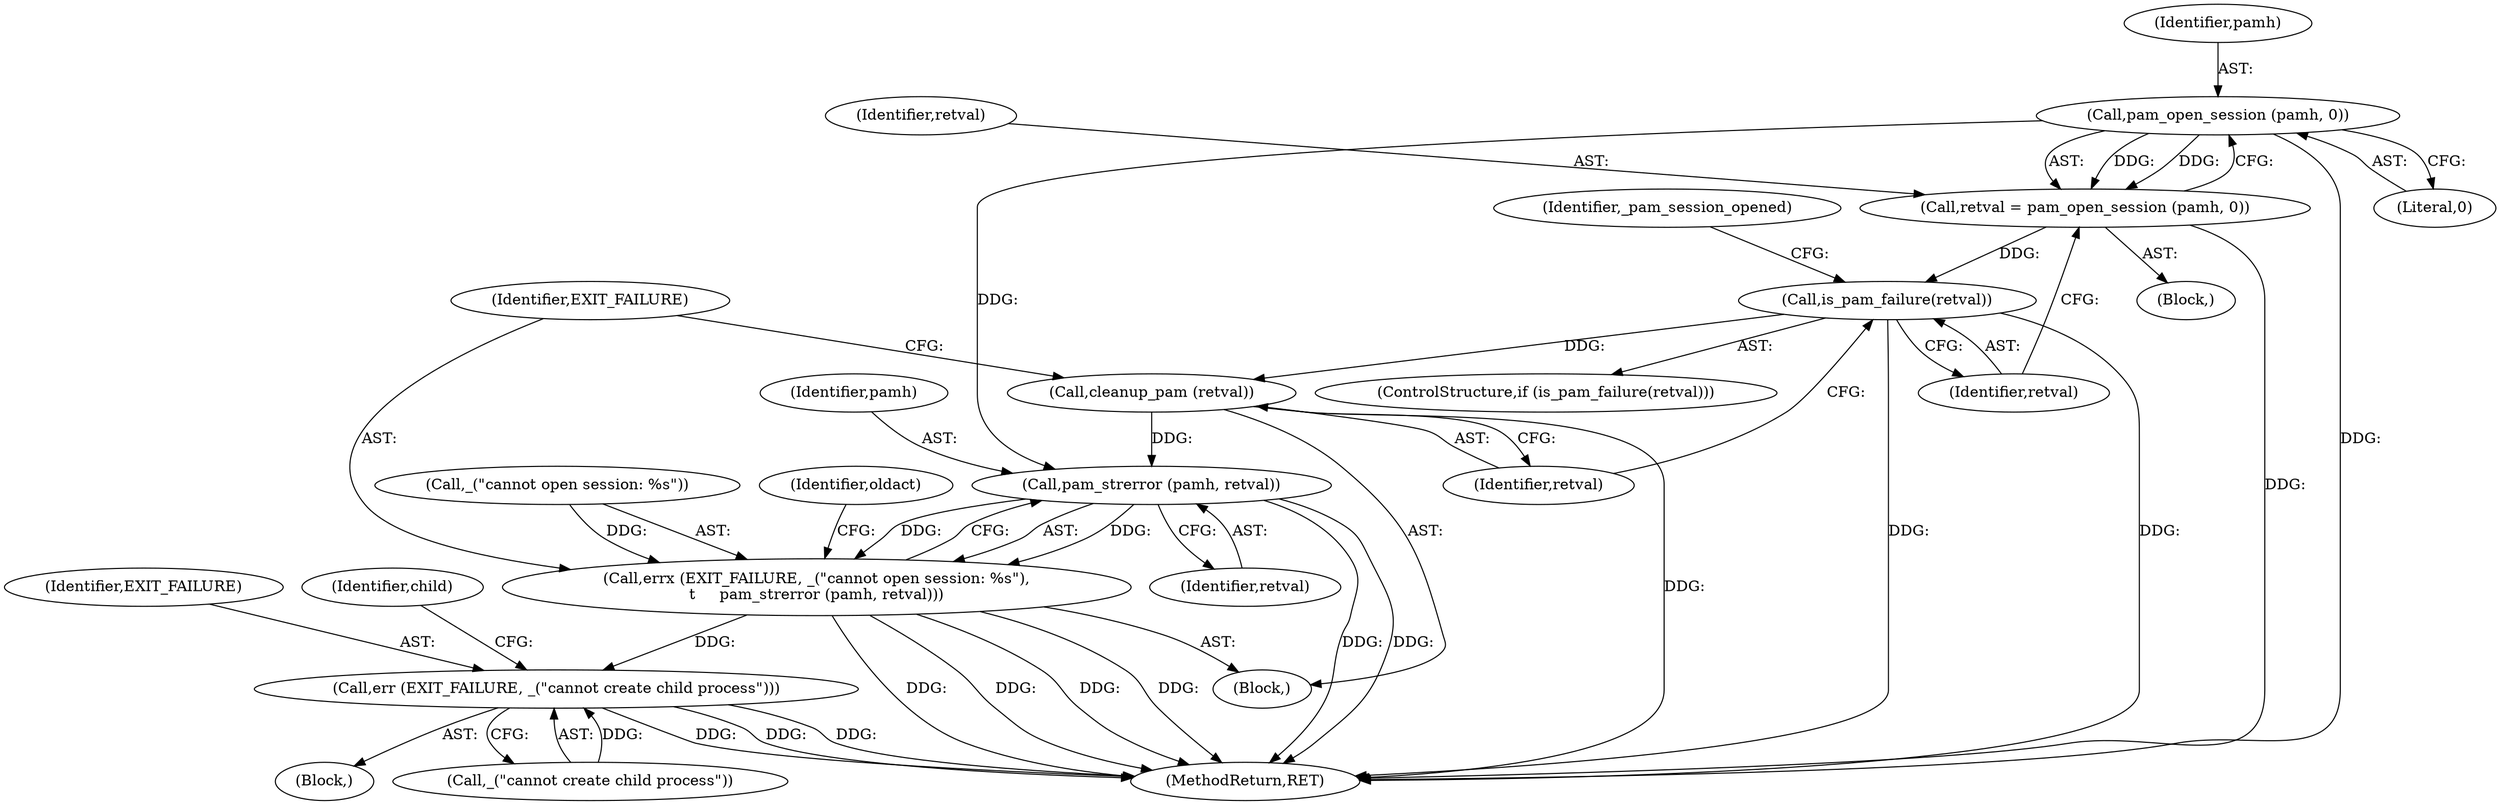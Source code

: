 digraph "0_util-linux_dffab154d29a288aa171ff50263ecc8f2e14a891@API" {
"1000120" [label="(Call,pam_open_session (pamh, 0))"];
"1000118" [label="(Call,retval = pam_open_session (pamh, 0))"];
"1000124" [label="(Call,is_pam_failure(retval))"];
"1000127" [label="(Call,cleanup_pam (retval))"];
"1000133" [label="(Call,pam_strerror (pamh, retval))"];
"1000129" [label="(Call,errx (EXIT_FAILURE, _(\"cannot open session: %s\"),\n\t     pam_strerror (pamh, retval)))"];
"1000158" [label="(Call,err (EXIT_FAILURE, _(\"cannot create child process\")))"];
"1000141" [label="(Identifier,oldact)"];
"1000119" [label="(Identifier,retval)"];
"1000138" [label="(Identifier,_pam_session_opened)"];
"1000123" [label="(ControlStructure,if (is_pam_failure(retval)))"];
"1000118" [label="(Call,retval = pam_open_session (pamh, 0))"];
"1000155" [label="(Block,)"];
"1000129" [label="(Call,errx (EXIT_FAILURE, _(\"cannot open session: %s\"),\n\t     pam_strerror (pamh, retval)))"];
"1000135" [label="(Identifier,retval)"];
"1000164" [label="(Identifier,child)"];
"1000160" [label="(Call,_(\"cannot create child process\"))"];
"1000471" [label="(MethodReturn,RET)"];
"1000131" [label="(Call,_(\"cannot open session: %s\"))"];
"1000133" [label="(Call,pam_strerror (pamh, retval))"];
"1000134" [label="(Identifier,pamh)"];
"1000122" [label="(Literal,0)"];
"1000128" [label="(Identifier,retval)"];
"1000126" [label="(Block,)"];
"1000125" [label="(Identifier,retval)"];
"1000158" [label="(Call,err (EXIT_FAILURE, _(\"cannot create child process\")))"];
"1000120" [label="(Call,pam_open_session (pamh, 0))"];
"1000127" [label="(Call,cleanup_pam (retval))"];
"1000130" [label="(Identifier,EXIT_FAILURE)"];
"1000159" [label="(Identifier,EXIT_FAILURE)"];
"1000121" [label="(Identifier,pamh)"];
"1000109" [label="(Block,)"];
"1000124" [label="(Call,is_pam_failure(retval))"];
"1000120" -> "1000118"  [label="AST: "];
"1000120" -> "1000122"  [label="CFG: "];
"1000121" -> "1000120"  [label="AST: "];
"1000122" -> "1000120"  [label="AST: "];
"1000118" -> "1000120"  [label="CFG: "];
"1000120" -> "1000471"  [label="DDG: "];
"1000120" -> "1000118"  [label="DDG: "];
"1000120" -> "1000118"  [label="DDG: "];
"1000120" -> "1000133"  [label="DDG: "];
"1000118" -> "1000109"  [label="AST: "];
"1000119" -> "1000118"  [label="AST: "];
"1000125" -> "1000118"  [label="CFG: "];
"1000118" -> "1000471"  [label="DDG: "];
"1000118" -> "1000124"  [label="DDG: "];
"1000124" -> "1000123"  [label="AST: "];
"1000124" -> "1000125"  [label="CFG: "];
"1000125" -> "1000124"  [label="AST: "];
"1000128" -> "1000124"  [label="CFG: "];
"1000138" -> "1000124"  [label="CFG: "];
"1000124" -> "1000471"  [label="DDG: "];
"1000124" -> "1000471"  [label="DDG: "];
"1000124" -> "1000127"  [label="DDG: "];
"1000127" -> "1000126"  [label="AST: "];
"1000127" -> "1000128"  [label="CFG: "];
"1000128" -> "1000127"  [label="AST: "];
"1000130" -> "1000127"  [label="CFG: "];
"1000127" -> "1000471"  [label="DDG: "];
"1000127" -> "1000133"  [label="DDG: "];
"1000133" -> "1000129"  [label="AST: "];
"1000133" -> "1000135"  [label="CFG: "];
"1000134" -> "1000133"  [label="AST: "];
"1000135" -> "1000133"  [label="AST: "];
"1000129" -> "1000133"  [label="CFG: "];
"1000133" -> "1000471"  [label="DDG: "];
"1000133" -> "1000471"  [label="DDG: "];
"1000133" -> "1000129"  [label="DDG: "];
"1000133" -> "1000129"  [label="DDG: "];
"1000129" -> "1000126"  [label="AST: "];
"1000130" -> "1000129"  [label="AST: "];
"1000131" -> "1000129"  [label="AST: "];
"1000141" -> "1000129"  [label="CFG: "];
"1000129" -> "1000471"  [label="DDG: "];
"1000129" -> "1000471"  [label="DDG: "];
"1000129" -> "1000471"  [label="DDG: "];
"1000129" -> "1000471"  [label="DDG: "];
"1000131" -> "1000129"  [label="DDG: "];
"1000129" -> "1000158"  [label="DDG: "];
"1000158" -> "1000155"  [label="AST: "];
"1000158" -> "1000160"  [label="CFG: "];
"1000159" -> "1000158"  [label="AST: "];
"1000160" -> "1000158"  [label="AST: "];
"1000164" -> "1000158"  [label="CFG: "];
"1000158" -> "1000471"  [label="DDG: "];
"1000158" -> "1000471"  [label="DDG: "];
"1000158" -> "1000471"  [label="DDG: "];
"1000160" -> "1000158"  [label="DDG: "];
}
